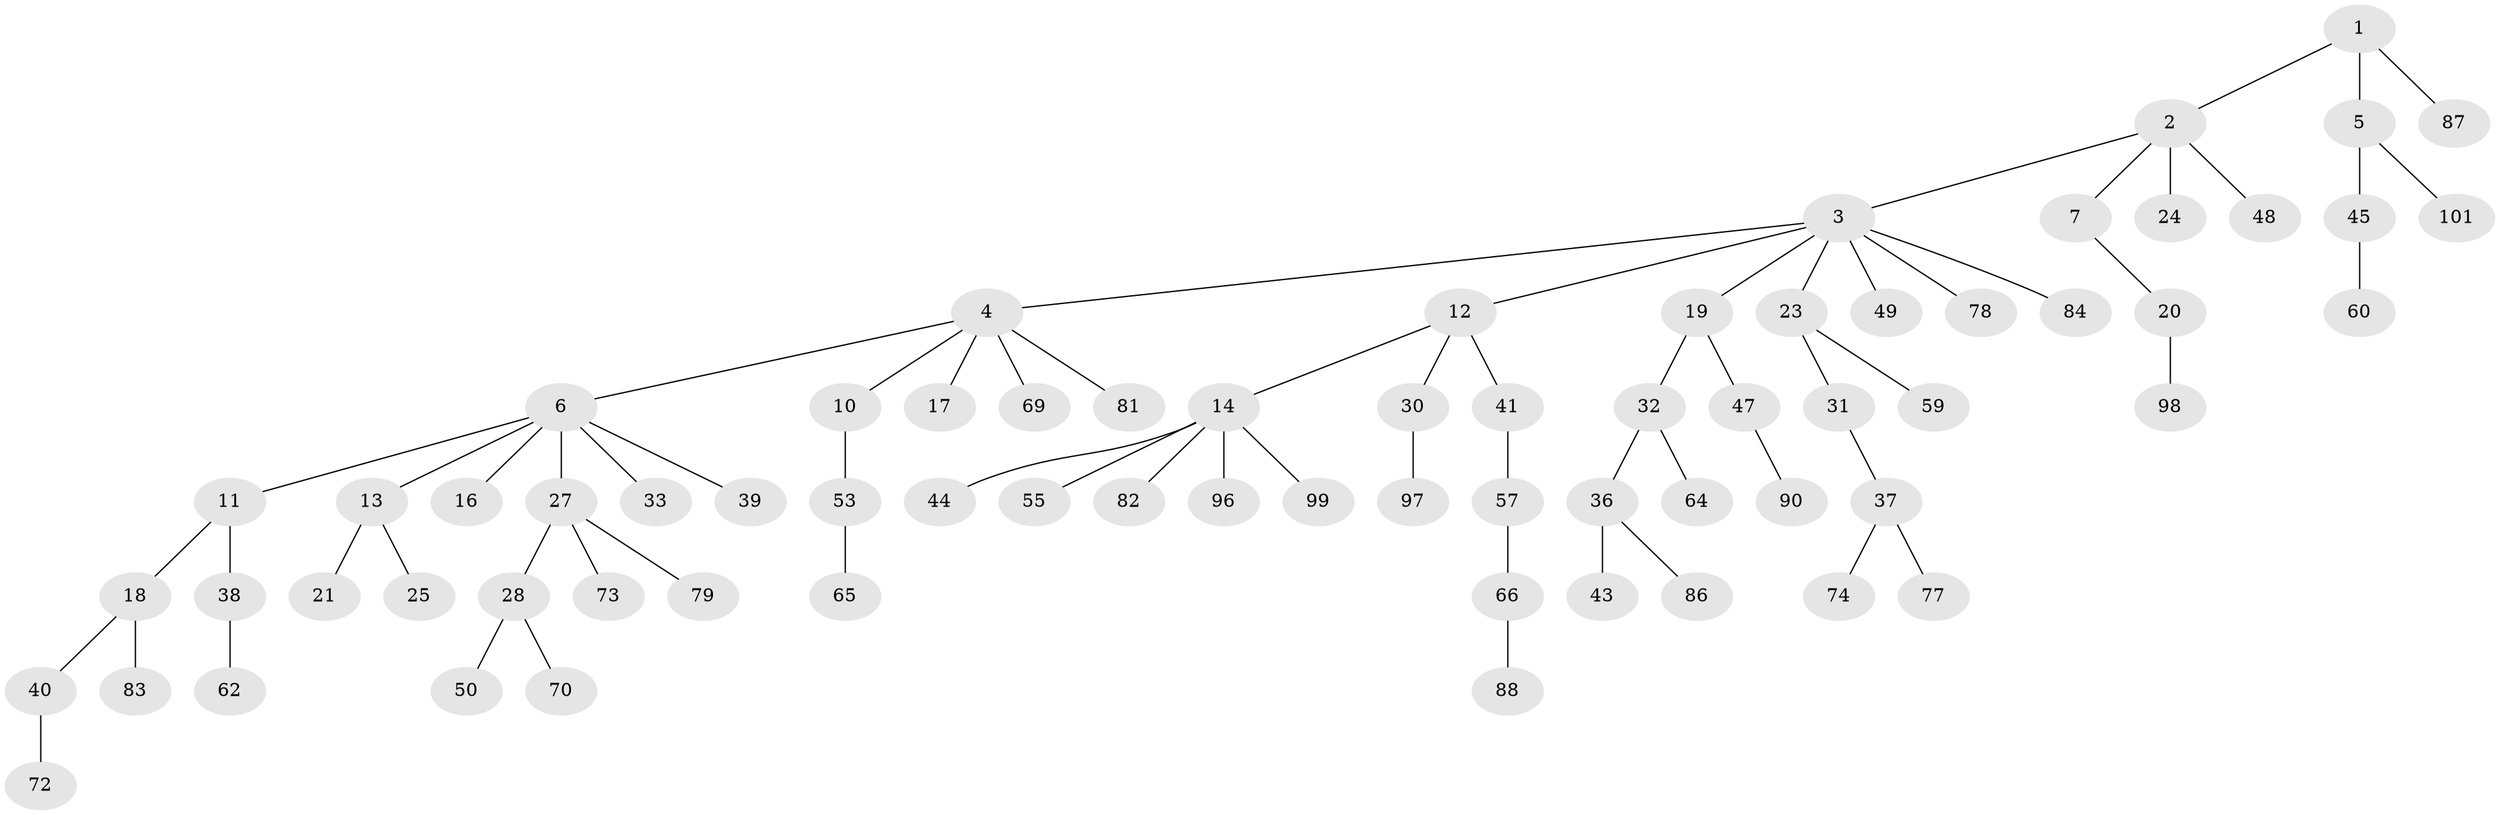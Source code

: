 // original degree distribution, {3: 0.0891089108910891, 6: 0.019801980198019802, 7: 0.019801980198019802, 2: 0.27722772277227725, 4: 0.0891089108910891, 5: 0.009900990099009901, 1: 0.49504950495049505}
// Generated by graph-tools (version 1.1) at 2025/11/02/27/25 16:11:25]
// undirected, 70 vertices, 69 edges
graph export_dot {
graph [start="1"]
  node [color=gray90,style=filled];
  1 [super="+85"];
  2 [super="+46"];
  3 [super="+8"];
  4 [super="+22"];
  5 [super="+92"];
  6 [super="+9"];
  7;
  10 [super="+56"];
  11 [super="+75"];
  12 [super="+35"];
  13 [super="+68"];
  14 [super="+15"];
  16 [super="+91"];
  17 [super="+52"];
  18 [super="+61"];
  19 [super="+26"];
  20 [super="+95"];
  21;
  23 [super="+42"];
  24;
  25 [super="+34"];
  27 [super="+76"];
  28 [super="+29"];
  30;
  31;
  32 [super="+54"];
  33;
  36 [super="+67"];
  37 [super="+63"];
  38;
  39;
  40 [super="+51"];
  41;
  43;
  44;
  45;
  47 [super="+100"];
  48;
  49;
  50;
  53 [super="+58"];
  55;
  57 [super="+71"];
  59 [super="+93"];
  60;
  62;
  64;
  65 [super="+94"];
  66 [super="+80"];
  69;
  70;
  72;
  73;
  74;
  77;
  78;
  79;
  81 [super="+89"];
  82;
  83;
  84;
  86;
  87;
  88;
  90;
  96;
  97;
  98;
  99;
  101;
  1 -- 2;
  1 -- 5;
  1 -- 87;
  2 -- 3;
  2 -- 7;
  2 -- 24;
  2 -- 48;
  3 -- 4;
  3 -- 19;
  3 -- 23;
  3 -- 49;
  3 -- 84;
  3 -- 12;
  3 -- 78;
  4 -- 6;
  4 -- 10;
  4 -- 17;
  4 -- 69;
  4 -- 81;
  5 -- 45;
  5 -- 101;
  6 -- 11;
  6 -- 13;
  6 -- 16;
  6 -- 33;
  6 -- 39;
  6 -- 27;
  7 -- 20;
  10 -- 53;
  11 -- 18;
  11 -- 38;
  12 -- 14;
  12 -- 30;
  12 -- 41;
  13 -- 21;
  13 -- 25;
  14 -- 44;
  14 -- 82;
  14 -- 96;
  14 -- 99;
  14 -- 55;
  18 -- 40;
  18 -- 83;
  19 -- 47;
  19 -- 32;
  20 -- 98;
  23 -- 31;
  23 -- 59;
  27 -- 28;
  27 -- 73;
  27 -- 79;
  28 -- 50;
  28 -- 70;
  30 -- 97;
  31 -- 37;
  32 -- 36;
  32 -- 64;
  36 -- 43;
  36 -- 86;
  37 -- 74;
  37 -- 77;
  38 -- 62;
  40 -- 72;
  41 -- 57;
  45 -- 60;
  47 -- 90;
  53 -- 65;
  57 -- 66;
  66 -- 88;
}
